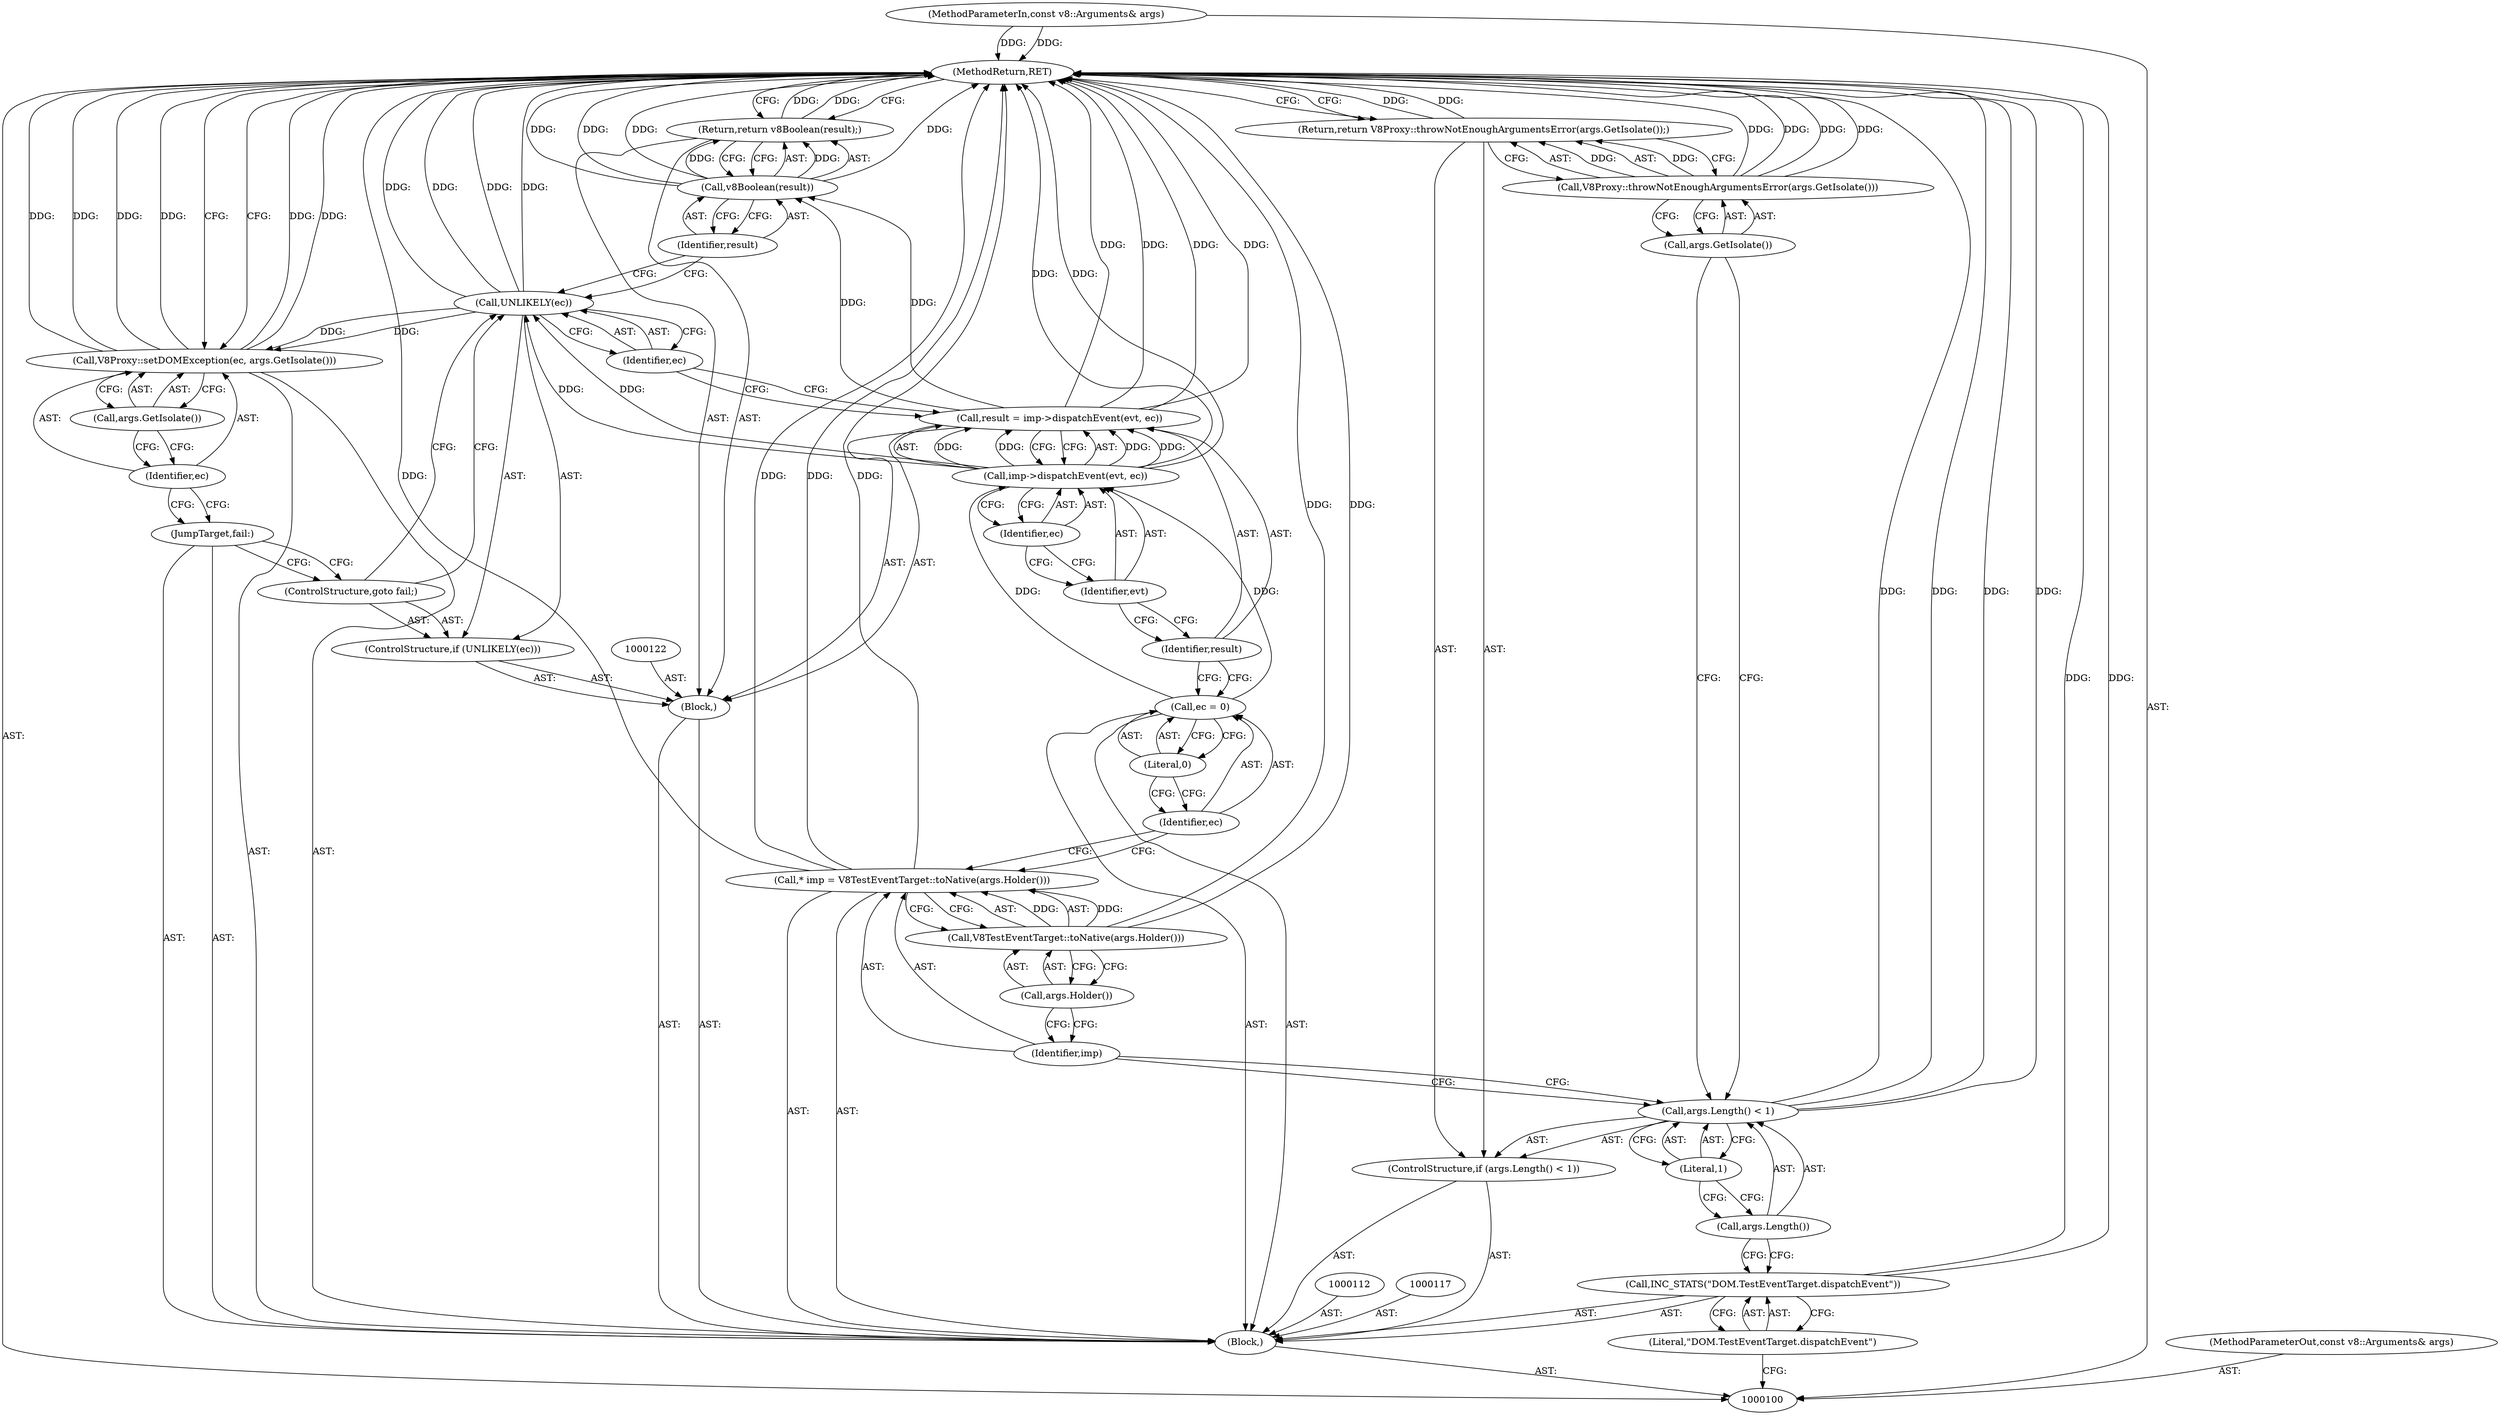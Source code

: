 digraph "0_Chrome_e9372a1bfd3588a80fcf49aa07321f0971dd6091_4" {
"1000139" [label="(MethodReturn,RET)"];
"1000101" [label="(MethodParameterIn,const v8::Arguments& args)"];
"1000198" [label="(MethodParameterOut,const v8::Arguments& args)"];
"1000125" [label="(Call,imp->dispatchEvent(evt, ec))"];
"1000126" [label="(Identifier,evt)"];
"1000121" [label="(Block,)"];
"1000127" [label="(Identifier,ec)"];
"1000123" [label="(Call,result = imp->dispatchEvent(evt, ec))"];
"1000124" [label="(Identifier,result)"];
"1000130" [label="(Identifier,ec)"];
"1000128" [label="(ControlStructure,if (UNLIKELY(ec)))"];
"1000129" [label="(Call,UNLIKELY(ec))"];
"1000131" [label="(ControlStructure,goto fail;)"];
"1000133" [label="(Call,v8Boolean(result))"];
"1000134" [label="(Identifier,result)"];
"1000132" [label="(Return,return v8Boolean(result);)"];
"1000135" [label="(JumpTarget,fail:)"];
"1000137" [label="(Identifier,ec)"];
"1000138" [label="(Call,args.GetIsolate())"];
"1000136" [label="(Call,V8Proxy::setDOMException(ec, args.GetIsolate()))"];
"1000102" [label="(Block,)"];
"1000104" [label="(Literal,\"DOM.TestEventTarget.dispatchEvent\")"];
"1000103" [label="(Call,INC_STATS(\"DOM.TestEventTarget.dispatchEvent\"))"];
"1000108" [label="(Literal,1)"];
"1000105" [label="(ControlStructure,if (args.Length() < 1))"];
"1000106" [label="(Call,args.Length() < 1)"];
"1000107" [label="(Call,args.Length())"];
"1000110" [label="(Call,V8Proxy::throwNotEnoughArgumentsError(args.GetIsolate()))"];
"1000111" [label="(Call,args.GetIsolate())"];
"1000109" [label="(Return,return V8Proxy::throwNotEnoughArgumentsError(args.GetIsolate());)"];
"1000113" [label="(Call,* imp = V8TestEventTarget::toNative(args.Holder()))"];
"1000114" [label="(Identifier,imp)"];
"1000115" [label="(Call,V8TestEventTarget::toNative(args.Holder()))"];
"1000116" [label="(Call,args.Holder())"];
"1000118" [label="(Call,ec = 0)"];
"1000119" [label="(Identifier,ec)"];
"1000120" [label="(Literal,0)"];
"1000139" -> "1000100"  [label="AST: "];
"1000139" -> "1000109"  [label="CFG: "];
"1000139" -> "1000132"  [label="CFG: "];
"1000139" -> "1000136"  [label="CFG: "];
"1000123" -> "1000139"  [label="DDG: "];
"1000123" -> "1000139"  [label="DDG: "];
"1000106" -> "1000139"  [label="DDG: "];
"1000106" -> "1000139"  [label="DDG: "];
"1000113" -> "1000139"  [label="DDG: "];
"1000113" -> "1000139"  [label="DDG: "];
"1000133" -> "1000139"  [label="DDG: "];
"1000133" -> "1000139"  [label="DDG: "];
"1000136" -> "1000139"  [label="DDG: "];
"1000136" -> "1000139"  [label="DDG: "];
"1000136" -> "1000139"  [label="DDG: "];
"1000129" -> "1000139"  [label="DDG: "];
"1000129" -> "1000139"  [label="DDG: "];
"1000125" -> "1000139"  [label="DDG: "];
"1000103" -> "1000139"  [label="DDG: "];
"1000101" -> "1000139"  [label="DDG: "];
"1000110" -> "1000139"  [label="DDG: "];
"1000110" -> "1000139"  [label="DDG: "];
"1000115" -> "1000139"  [label="DDG: "];
"1000132" -> "1000139"  [label="DDG: "];
"1000109" -> "1000139"  [label="DDG: "];
"1000101" -> "1000100"  [label="AST: "];
"1000101" -> "1000139"  [label="DDG: "];
"1000198" -> "1000100"  [label="AST: "];
"1000125" -> "1000123"  [label="AST: "];
"1000125" -> "1000127"  [label="CFG: "];
"1000126" -> "1000125"  [label="AST: "];
"1000127" -> "1000125"  [label="AST: "];
"1000123" -> "1000125"  [label="CFG: "];
"1000125" -> "1000139"  [label="DDG: "];
"1000125" -> "1000123"  [label="DDG: "];
"1000125" -> "1000123"  [label="DDG: "];
"1000118" -> "1000125"  [label="DDG: "];
"1000125" -> "1000129"  [label="DDG: "];
"1000126" -> "1000125"  [label="AST: "];
"1000126" -> "1000124"  [label="CFG: "];
"1000127" -> "1000126"  [label="CFG: "];
"1000121" -> "1000102"  [label="AST: "];
"1000122" -> "1000121"  [label="AST: "];
"1000123" -> "1000121"  [label="AST: "];
"1000128" -> "1000121"  [label="AST: "];
"1000132" -> "1000121"  [label="AST: "];
"1000127" -> "1000125"  [label="AST: "];
"1000127" -> "1000126"  [label="CFG: "];
"1000125" -> "1000127"  [label="CFG: "];
"1000123" -> "1000121"  [label="AST: "];
"1000123" -> "1000125"  [label="CFG: "];
"1000124" -> "1000123"  [label="AST: "];
"1000125" -> "1000123"  [label="AST: "];
"1000130" -> "1000123"  [label="CFG: "];
"1000123" -> "1000139"  [label="DDG: "];
"1000123" -> "1000139"  [label="DDG: "];
"1000125" -> "1000123"  [label="DDG: "];
"1000125" -> "1000123"  [label="DDG: "];
"1000123" -> "1000133"  [label="DDG: "];
"1000124" -> "1000123"  [label="AST: "];
"1000124" -> "1000118"  [label="CFG: "];
"1000126" -> "1000124"  [label="CFG: "];
"1000130" -> "1000129"  [label="AST: "];
"1000130" -> "1000123"  [label="CFG: "];
"1000129" -> "1000130"  [label="CFG: "];
"1000128" -> "1000121"  [label="AST: "];
"1000129" -> "1000128"  [label="AST: "];
"1000131" -> "1000128"  [label="AST: "];
"1000129" -> "1000128"  [label="AST: "];
"1000129" -> "1000130"  [label="CFG: "];
"1000130" -> "1000129"  [label="AST: "];
"1000131" -> "1000129"  [label="CFG: "];
"1000134" -> "1000129"  [label="CFG: "];
"1000129" -> "1000139"  [label="DDG: "];
"1000129" -> "1000139"  [label="DDG: "];
"1000125" -> "1000129"  [label="DDG: "];
"1000129" -> "1000136"  [label="DDG: "];
"1000131" -> "1000128"  [label="AST: "];
"1000131" -> "1000129"  [label="CFG: "];
"1000135" -> "1000131"  [label="CFG: "];
"1000133" -> "1000132"  [label="AST: "];
"1000133" -> "1000134"  [label="CFG: "];
"1000134" -> "1000133"  [label="AST: "];
"1000132" -> "1000133"  [label="CFG: "];
"1000133" -> "1000139"  [label="DDG: "];
"1000133" -> "1000139"  [label="DDG: "];
"1000133" -> "1000132"  [label="DDG: "];
"1000123" -> "1000133"  [label="DDG: "];
"1000134" -> "1000133"  [label="AST: "];
"1000134" -> "1000129"  [label="CFG: "];
"1000133" -> "1000134"  [label="CFG: "];
"1000132" -> "1000121"  [label="AST: "];
"1000132" -> "1000133"  [label="CFG: "];
"1000133" -> "1000132"  [label="AST: "];
"1000139" -> "1000132"  [label="CFG: "];
"1000132" -> "1000139"  [label="DDG: "];
"1000133" -> "1000132"  [label="DDG: "];
"1000135" -> "1000102"  [label="AST: "];
"1000135" -> "1000131"  [label="CFG: "];
"1000137" -> "1000135"  [label="CFG: "];
"1000137" -> "1000136"  [label="AST: "];
"1000137" -> "1000135"  [label="CFG: "];
"1000138" -> "1000137"  [label="CFG: "];
"1000138" -> "1000136"  [label="AST: "];
"1000138" -> "1000137"  [label="CFG: "];
"1000136" -> "1000138"  [label="CFG: "];
"1000136" -> "1000102"  [label="AST: "];
"1000136" -> "1000138"  [label="CFG: "];
"1000137" -> "1000136"  [label="AST: "];
"1000138" -> "1000136"  [label="AST: "];
"1000139" -> "1000136"  [label="CFG: "];
"1000136" -> "1000139"  [label="DDG: "];
"1000136" -> "1000139"  [label="DDG: "];
"1000136" -> "1000139"  [label="DDG: "];
"1000129" -> "1000136"  [label="DDG: "];
"1000102" -> "1000100"  [label="AST: "];
"1000103" -> "1000102"  [label="AST: "];
"1000105" -> "1000102"  [label="AST: "];
"1000112" -> "1000102"  [label="AST: "];
"1000113" -> "1000102"  [label="AST: "];
"1000117" -> "1000102"  [label="AST: "];
"1000118" -> "1000102"  [label="AST: "];
"1000121" -> "1000102"  [label="AST: "];
"1000135" -> "1000102"  [label="AST: "];
"1000136" -> "1000102"  [label="AST: "];
"1000104" -> "1000103"  [label="AST: "];
"1000104" -> "1000100"  [label="CFG: "];
"1000103" -> "1000104"  [label="CFG: "];
"1000103" -> "1000102"  [label="AST: "];
"1000103" -> "1000104"  [label="CFG: "];
"1000104" -> "1000103"  [label="AST: "];
"1000107" -> "1000103"  [label="CFG: "];
"1000103" -> "1000139"  [label="DDG: "];
"1000108" -> "1000106"  [label="AST: "];
"1000108" -> "1000107"  [label="CFG: "];
"1000106" -> "1000108"  [label="CFG: "];
"1000105" -> "1000102"  [label="AST: "];
"1000106" -> "1000105"  [label="AST: "];
"1000109" -> "1000105"  [label="AST: "];
"1000106" -> "1000105"  [label="AST: "];
"1000106" -> "1000108"  [label="CFG: "];
"1000107" -> "1000106"  [label="AST: "];
"1000108" -> "1000106"  [label="AST: "];
"1000111" -> "1000106"  [label="CFG: "];
"1000114" -> "1000106"  [label="CFG: "];
"1000106" -> "1000139"  [label="DDG: "];
"1000106" -> "1000139"  [label="DDG: "];
"1000107" -> "1000106"  [label="AST: "];
"1000107" -> "1000103"  [label="CFG: "];
"1000108" -> "1000107"  [label="CFG: "];
"1000110" -> "1000109"  [label="AST: "];
"1000110" -> "1000111"  [label="CFG: "];
"1000111" -> "1000110"  [label="AST: "];
"1000109" -> "1000110"  [label="CFG: "];
"1000110" -> "1000139"  [label="DDG: "];
"1000110" -> "1000139"  [label="DDG: "];
"1000110" -> "1000109"  [label="DDG: "];
"1000111" -> "1000110"  [label="AST: "];
"1000111" -> "1000106"  [label="CFG: "];
"1000110" -> "1000111"  [label="CFG: "];
"1000109" -> "1000105"  [label="AST: "];
"1000109" -> "1000110"  [label="CFG: "];
"1000110" -> "1000109"  [label="AST: "];
"1000139" -> "1000109"  [label="CFG: "];
"1000109" -> "1000139"  [label="DDG: "];
"1000110" -> "1000109"  [label="DDG: "];
"1000113" -> "1000102"  [label="AST: "];
"1000113" -> "1000115"  [label="CFG: "];
"1000114" -> "1000113"  [label="AST: "];
"1000115" -> "1000113"  [label="AST: "];
"1000119" -> "1000113"  [label="CFG: "];
"1000113" -> "1000139"  [label="DDG: "];
"1000113" -> "1000139"  [label="DDG: "];
"1000115" -> "1000113"  [label="DDG: "];
"1000114" -> "1000113"  [label="AST: "];
"1000114" -> "1000106"  [label="CFG: "];
"1000116" -> "1000114"  [label="CFG: "];
"1000115" -> "1000113"  [label="AST: "];
"1000115" -> "1000116"  [label="CFG: "];
"1000116" -> "1000115"  [label="AST: "];
"1000113" -> "1000115"  [label="CFG: "];
"1000115" -> "1000139"  [label="DDG: "];
"1000115" -> "1000113"  [label="DDG: "];
"1000116" -> "1000115"  [label="AST: "];
"1000116" -> "1000114"  [label="CFG: "];
"1000115" -> "1000116"  [label="CFG: "];
"1000118" -> "1000102"  [label="AST: "];
"1000118" -> "1000120"  [label="CFG: "];
"1000119" -> "1000118"  [label="AST: "];
"1000120" -> "1000118"  [label="AST: "];
"1000124" -> "1000118"  [label="CFG: "];
"1000118" -> "1000125"  [label="DDG: "];
"1000119" -> "1000118"  [label="AST: "];
"1000119" -> "1000113"  [label="CFG: "];
"1000120" -> "1000119"  [label="CFG: "];
"1000120" -> "1000118"  [label="AST: "];
"1000120" -> "1000119"  [label="CFG: "];
"1000118" -> "1000120"  [label="CFG: "];
}
